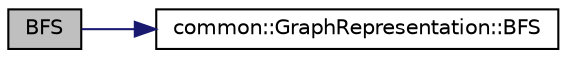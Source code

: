 digraph "BFS"
{
 // INTERACTIVE_SVG=YES
 // LATEX_PDF_SIZE
  bgcolor="transparent";
  edge [fontname="Helvetica",fontsize="10",labelfontname="Helvetica",labelfontsize="10"];
  node [fontname="Helvetica",fontsize="10",shape=record];
  rankdir="LR";
  Node1 [label="BFS",height=0.2,width=0.4,color="black", fillcolor="grey75", style="filled", fontcolor="black",tooltip=" "];
  Node1 -> Node2 [color="midnightblue",fontsize="10",style="solid",fontname="Helvetica"];
  Node2 [label="common::GraphRepresentation::BFS",height=0.2,width=0.4,color="black",URL="$dc/d62/classcommon_1_1GraphRepresentation_abbd73755320db99679c74c3a57c70fb1.html#abbd73755320db99679c74c3a57c70fb1",tooltip=" "];
}
